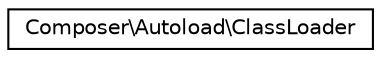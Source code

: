 digraph "Representação gráfica da hiearquia da classe"
{
 // LATEX_PDF_SIZE
  edge [fontname="Helvetica",fontsize="10",labelfontname="Helvetica",labelfontsize="10"];
  node [fontname="Helvetica",fontsize="10",shape=record];
  rankdir="LR";
  Node0 [label="Composer\\Autoload\\ClassLoader",height=0.2,width=0.4,color="black", fillcolor="white", style="filled",URL="$classComposer_1_1Autoload_1_1ClassLoader.html",tooltip=" "];
}
